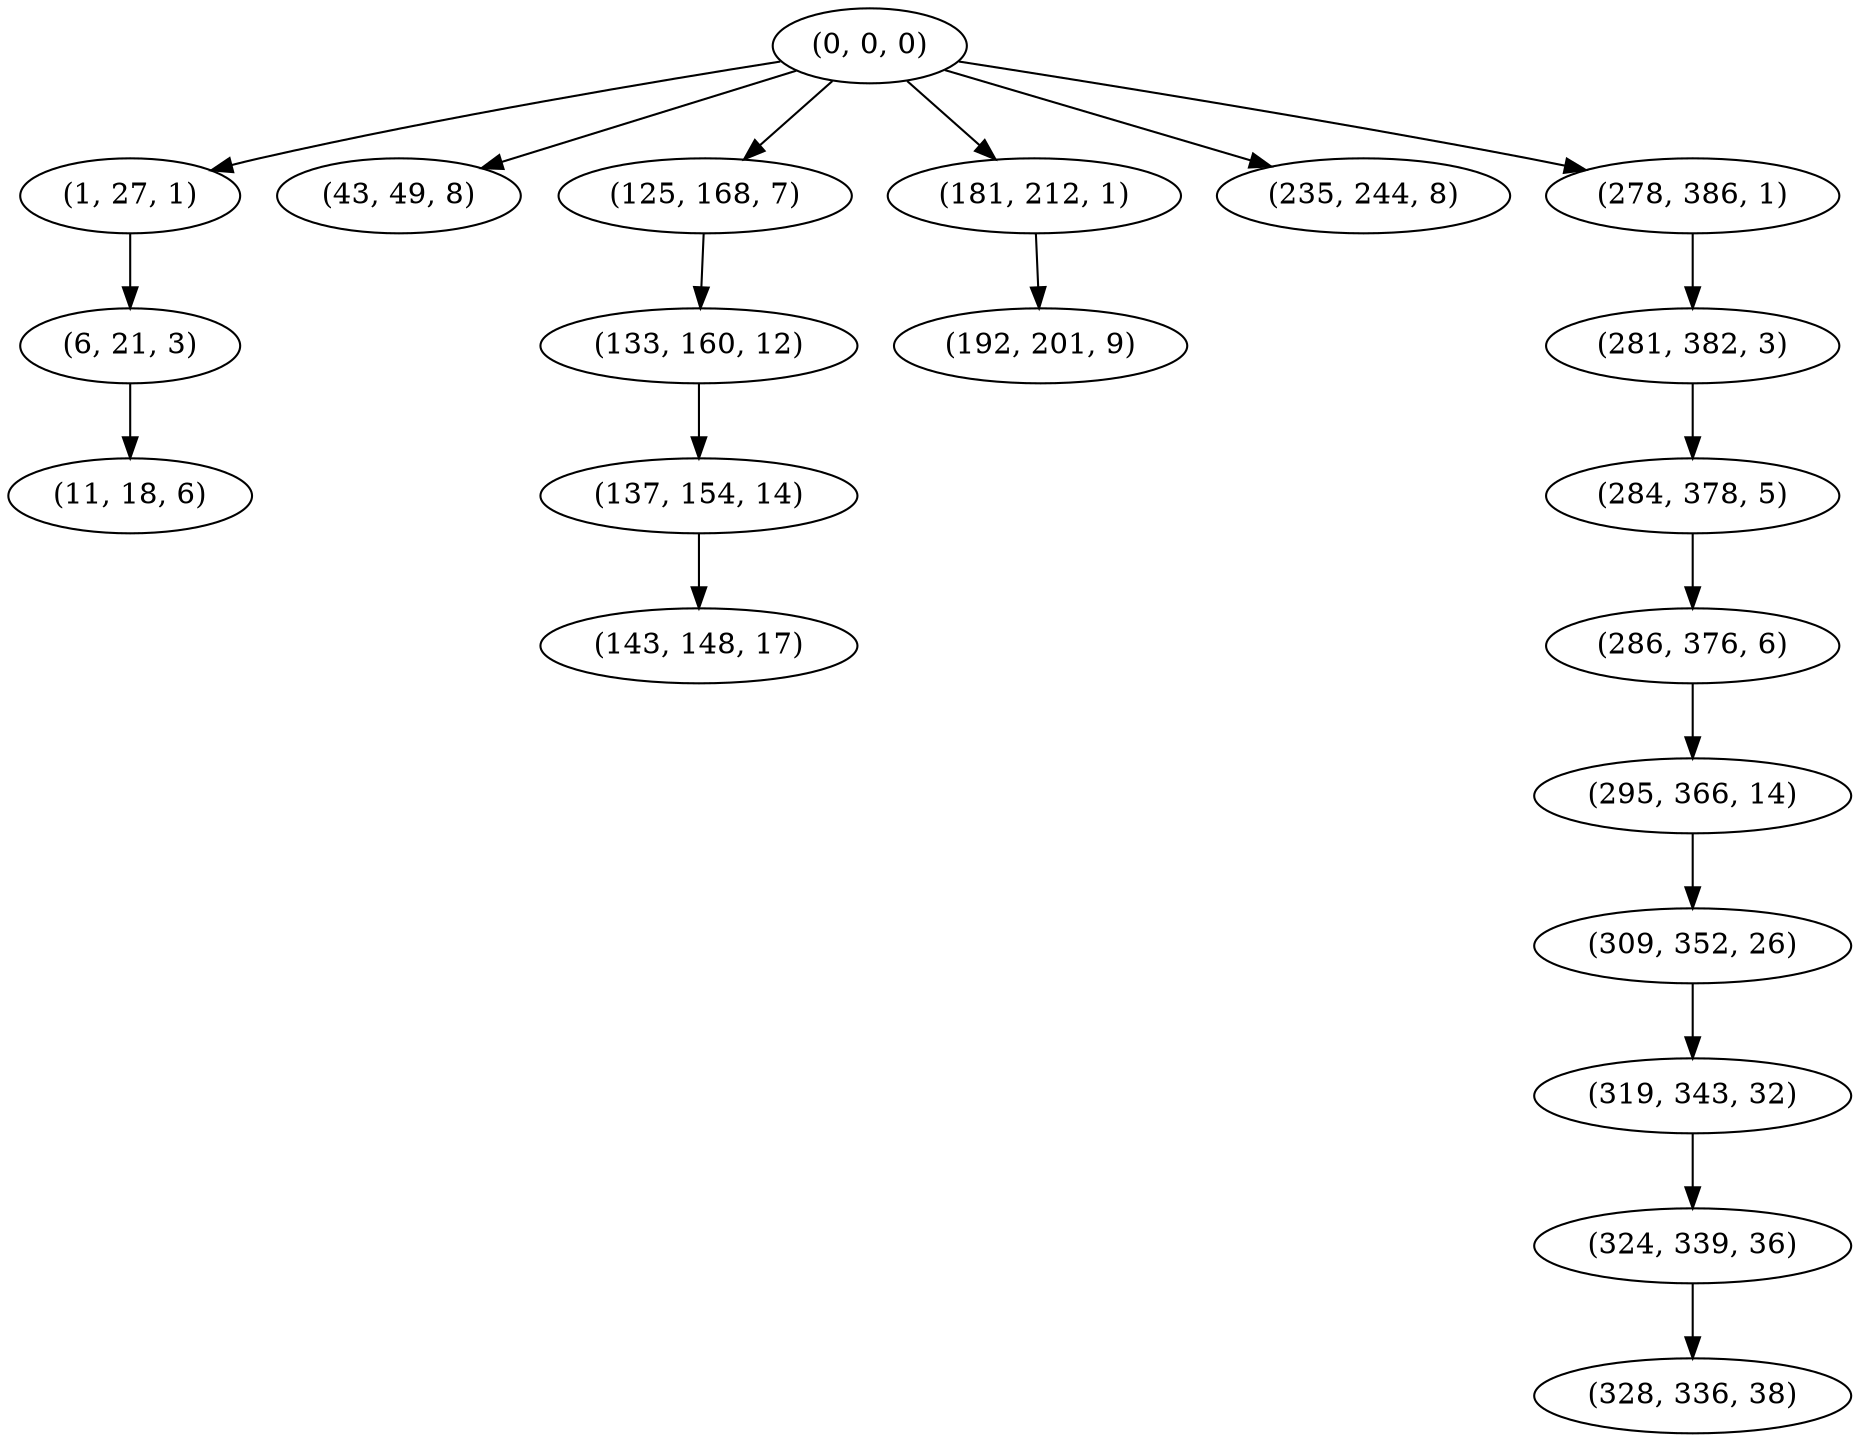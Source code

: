 digraph tree {
    "(0, 0, 0)";
    "(1, 27, 1)";
    "(6, 21, 3)";
    "(11, 18, 6)";
    "(43, 49, 8)";
    "(125, 168, 7)";
    "(133, 160, 12)";
    "(137, 154, 14)";
    "(143, 148, 17)";
    "(181, 212, 1)";
    "(192, 201, 9)";
    "(235, 244, 8)";
    "(278, 386, 1)";
    "(281, 382, 3)";
    "(284, 378, 5)";
    "(286, 376, 6)";
    "(295, 366, 14)";
    "(309, 352, 26)";
    "(319, 343, 32)";
    "(324, 339, 36)";
    "(328, 336, 38)";
    "(0, 0, 0)" -> "(1, 27, 1)";
    "(0, 0, 0)" -> "(43, 49, 8)";
    "(0, 0, 0)" -> "(125, 168, 7)";
    "(0, 0, 0)" -> "(181, 212, 1)";
    "(0, 0, 0)" -> "(235, 244, 8)";
    "(0, 0, 0)" -> "(278, 386, 1)";
    "(1, 27, 1)" -> "(6, 21, 3)";
    "(6, 21, 3)" -> "(11, 18, 6)";
    "(125, 168, 7)" -> "(133, 160, 12)";
    "(133, 160, 12)" -> "(137, 154, 14)";
    "(137, 154, 14)" -> "(143, 148, 17)";
    "(181, 212, 1)" -> "(192, 201, 9)";
    "(278, 386, 1)" -> "(281, 382, 3)";
    "(281, 382, 3)" -> "(284, 378, 5)";
    "(284, 378, 5)" -> "(286, 376, 6)";
    "(286, 376, 6)" -> "(295, 366, 14)";
    "(295, 366, 14)" -> "(309, 352, 26)";
    "(309, 352, 26)" -> "(319, 343, 32)";
    "(319, 343, 32)" -> "(324, 339, 36)";
    "(324, 339, 36)" -> "(328, 336, 38)";
}
